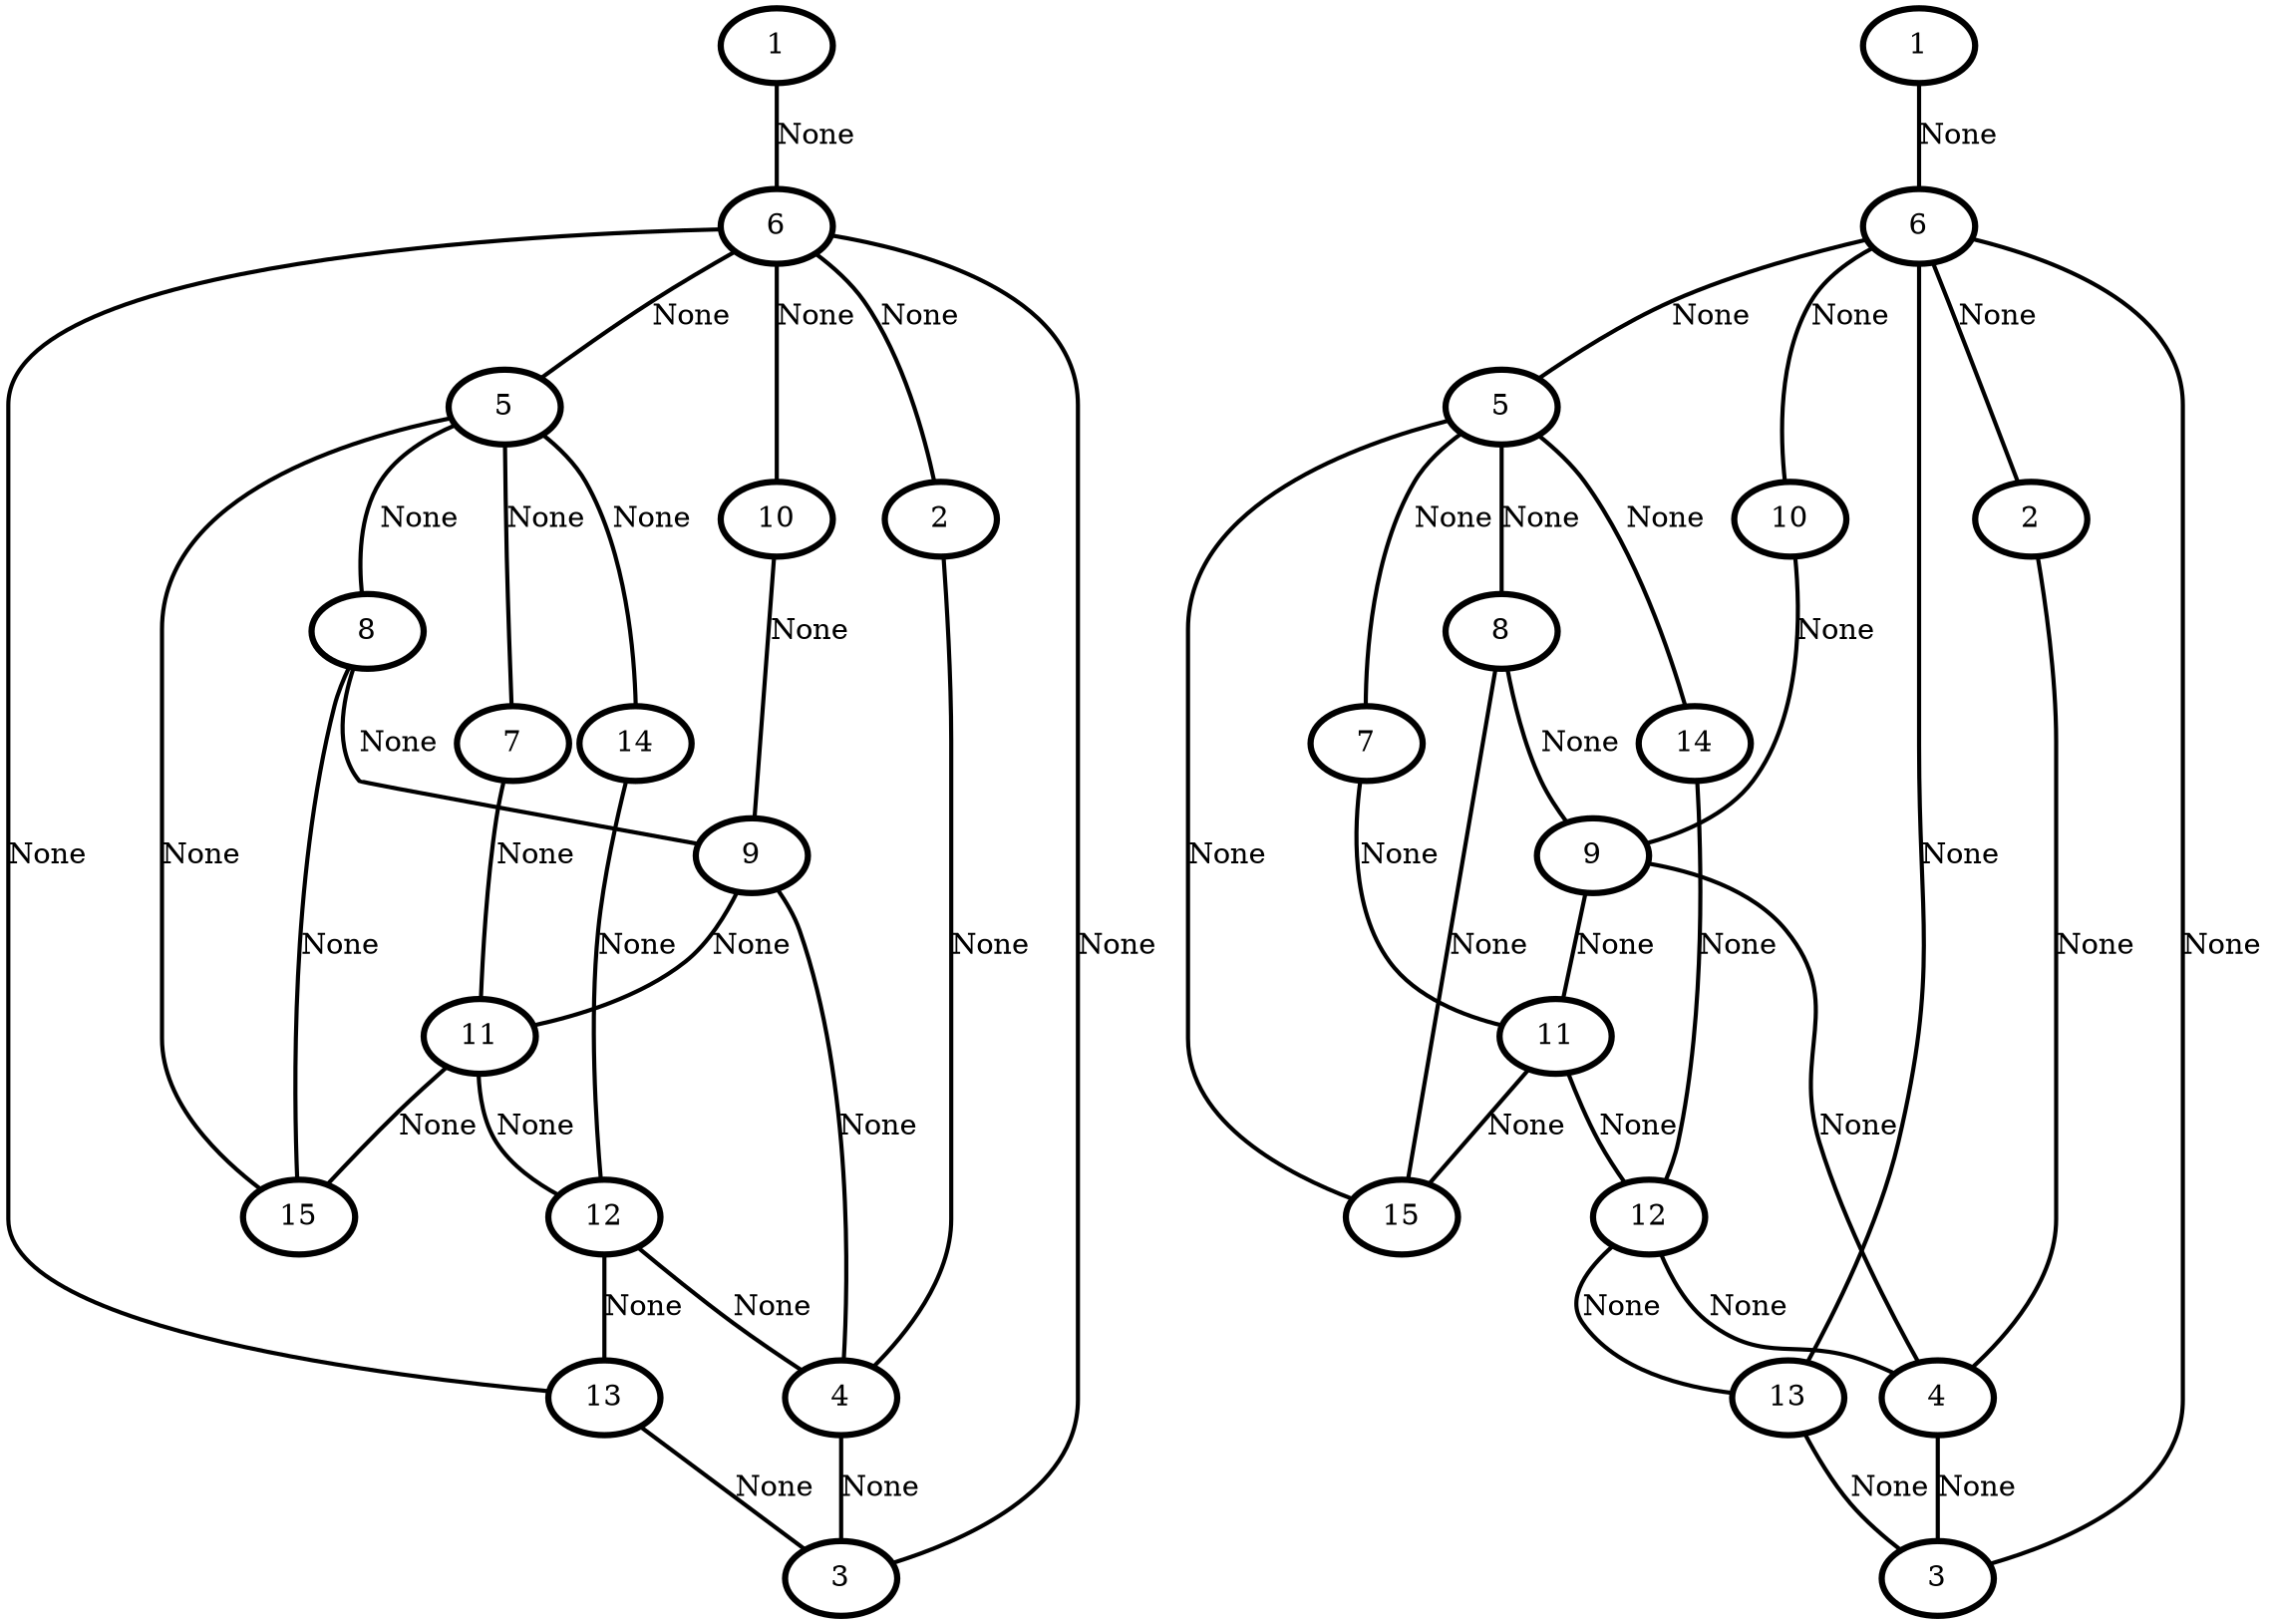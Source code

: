 graph G {
    0 [penwidth=3,label="1"]
    1 [penwidth=3,label="6"]
    2 [penwidth=3,label="5"]
    3 [penwidth=3,label="15"]
    4 [penwidth=3,label="13"]
    5 [penwidth=3,label="3"]
    6 [penwidth=3,label="8"]
    7 [penwidth=3,label="14"]
    8 [penwidth=3,label="7"]
    9 [penwidth=3,label="10"]
    10 [penwidth=3,label="2"]
    11 [penwidth=3,label="9"]
    12 [penwidth=3,label="11"]
    13 [penwidth=3,label="12"]
    14 [penwidth=3,label="4"]
    15 [penwidth=3,label="1"]
    16 [penwidth=3,label="9"]
    17 [penwidth=3,label="5"]
    18 [penwidth=3,label="15"]
    19 [penwidth=3,label="13"]
    20 [penwidth=3,label="3"]
    21 [penwidth=3,label="8"]
    22 [penwidth=3,label="14"]
    23 [penwidth=3,label="7"]
    24 [penwidth=3,label="10"]
    25 [penwidth=3,label="2"]
    26 [penwidth=3,label="6"]
    27 [penwidth=3,label="11"]
    28 [penwidth=3,label="12"]
    29 [penwidth=3,label="4"]

    0--1 [penwidth=2,label="None"]
    1--10 [penwidth=2,label="None"]
    1--9 [penwidth=2,label="None"]
    1--4 [penwidth=2,label="None"]
    1--5 [penwidth=2,label="None"]
    1--2 [penwidth=2,label="None"]
    2--8 [penwidth=2,label="None"]
    2--7 [penwidth=2,label="None"]
    2--6 [penwidth=2,label="None"]
    2--3 [penwidth=2,label="None"]
    6--3 [penwidth=2,label="None"]
    6--11 [penwidth=2,label="None"]
    7--13 [penwidth=2,label="None"]
    8--12 [penwidth=2,label="None"]
    9--11 [penwidth=2,label="None"]
    10--14 [penwidth=2,label="None"]
    11--12 [penwidth=2,label="None"]
    11--14 [penwidth=2,label="None"]
    12--13 [penwidth=2,label="None"]
    12--3 [penwidth=2,label="None"]
    13--14 [penwidth=2,label="None"]
    14--5 [penwidth=2,label="None"]
    13--4 [penwidth=2,label="None"]
    4--5 [penwidth=2,label="None"]
    16--29 [penwidth=2,label="None"]
    27--28 [penwidth=2,label="None"]
    27--18 [penwidth=2,label="None"]
    28--29 [penwidth=2,label="None"]
    29--20 [penwidth=2,label="None"]
    28--19 [penwidth=2,label="None"]
    19--20 [penwidth=2,label="None"]
    15--26 [penwidth=2,label="None"]
    26--25 [penwidth=2,label="None"]
    26--24 [penwidth=2,label="None"]
    26--19 [penwidth=2,label="None"]
    26--20 [penwidth=2,label="None"]
    26--17 [penwidth=2,label="None"]
    17--23 [penwidth=2,label="None"]
    17--22 [penwidth=2,label="None"]
    17--21 [penwidth=2,label="None"]
    17--18 [penwidth=2,label="None"]
    21--18 [penwidth=2,label="None"]
    21--16 [penwidth=2,label="None"]
    22--28 [penwidth=2,label="None"]
    23--27 [penwidth=2,label="None"]
    24--16 [penwidth=2,label="None"]
    25--29 [penwidth=2,label="None"]
    16--27 [penwidth=2,label="None"]
}